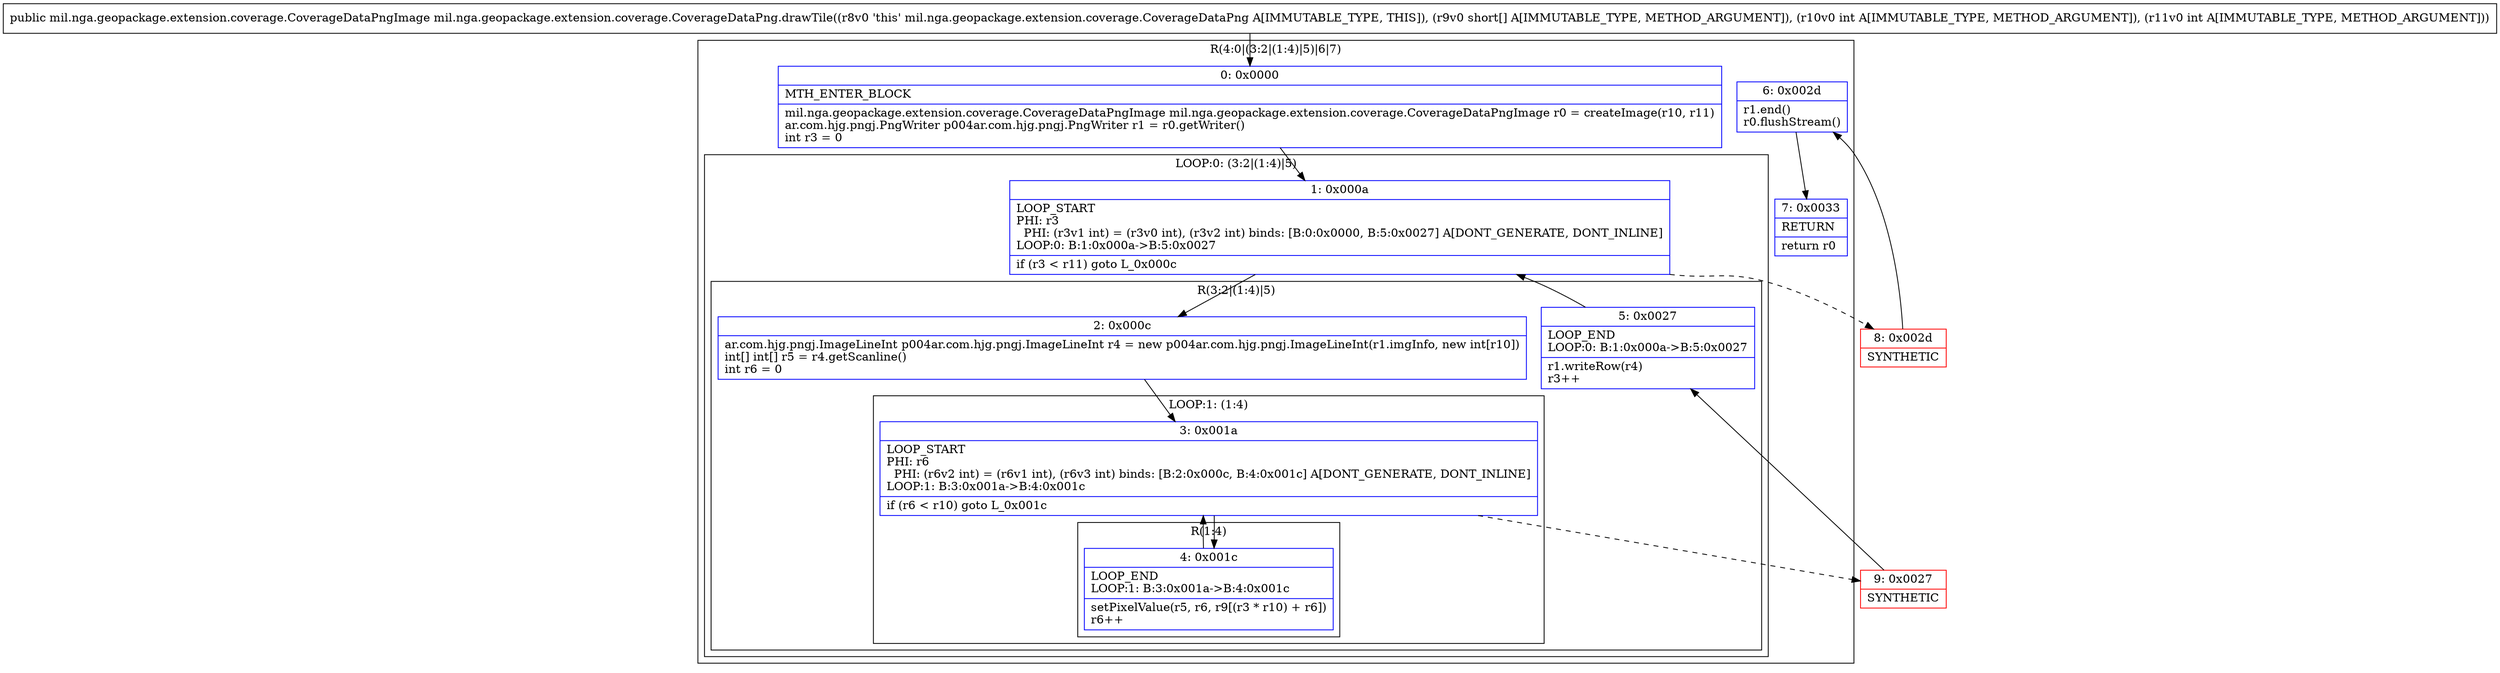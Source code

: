 digraph "CFG formil.nga.geopackage.extension.coverage.CoverageDataPng.drawTile([SII)Lmil\/nga\/geopackage\/extension\/coverage\/CoverageDataPngImage;" {
subgraph cluster_Region_93485260 {
label = "R(4:0|(3:2|(1:4)|5)|6|7)";
node [shape=record,color=blue];
Node_0 [shape=record,label="{0\:\ 0x0000|MTH_ENTER_BLOCK\l|mil.nga.geopackage.extension.coverage.CoverageDataPngImage mil.nga.geopackage.extension.coverage.CoverageDataPngImage r0 = createImage(r10, r11)\lar.com.hjg.pngj.PngWriter p004ar.com.hjg.pngj.PngWriter r1 = r0.getWriter()\lint r3 = 0\l}"];
subgraph cluster_LoopRegion_528547195 {
label = "LOOP:0: (3:2|(1:4)|5)";
node [shape=record,color=blue];
Node_1 [shape=record,label="{1\:\ 0x000a|LOOP_START\lPHI: r3 \l  PHI: (r3v1 int) = (r3v0 int), (r3v2 int) binds: [B:0:0x0000, B:5:0x0027] A[DONT_GENERATE, DONT_INLINE]\lLOOP:0: B:1:0x000a\-\>B:5:0x0027\l|if (r3 \< r11) goto L_0x000c\l}"];
subgraph cluster_Region_1732782301 {
label = "R(3:2|(1:4)|5)";
node [shape=record,color=blue];
Node_2 [shape=record,label="{2\:\ 0x000c|ar.com.hjg.pngj.ImageLineInt p004ar.com.hjg.pngj.ImageLineInt r4 = new p004ar.com.hjg.pngj.ImageLineInt(r1.imgInfo, new int[r10])\lint[] int[] r5 = r4.getScanline()\lint r6 = 0\l}"];
subgraph cluster_LoopRegion_804967245 {
label = "LOOP:1: (1:4)";
node [shape=record,color=blue];
Node_3 [shape=record,label="{3\:\ 0x001a|LOOP_START\lPHI: r6 \l  PHI: (r6v2 int) = (r6v1 int), (r6v3 int) binds: [B:2:0x000c, B:4:0x001c] A[DONT_GENERATE, DONT_INLINE]\lLOOP:1: B:3:0x001a\-\>B:4:0x001c\l|if (r6 \< r10) goto L_0x001c\l}"];
subgraph cluster_Region_968399022 {
label = "R(1:4)";
node [shape=record,color=blue];
Node_4 [shape=record,label="{4\:\ 0x001c|LOOP_END\lLOOP:1: B:3:0x001a\-\>B:4:0x001c\l|setPixelValue(r5, r6, r9[(r3 * r10) + r6])\lr6++\l}"];
}
}
Node_5 [shape=record,label="{5\:\ 0x0027|LOOP_END\lLOOP:0: B:1:0x000a\-\>B:5:0x0027\l|r1.writeRow(r4)\lr3++\l}"];
}
}
Node_6 [shape=record,label="{6\:\ 0x002d|r1.end()\lr0.flushStream()\l}"];
Node_7 [shape=record,label="{7\:\ 0x0033|RETURN\l|return r0\l}"];
}
Node_8 [shape=record,color=red,label="{8\:\ 0x002d|SYNTHETIC\l}"];
Node_9 [shape=record,color=red,label="{9\:\ 0x0027|SYNTHETIC\l}"];
MethodNode[shape=record,label="{public mil.nga.geopackage.extension.coverage.CoverageDataPngImage mil.nga.geopackage.extension.coverage.CoverageDataPng.drawTile((r8v0 'this' mil.nga.geopackage.extension.coverage.CoverageDataPng A[IMMUTABLE_TYPE, THIS]), (r9v0 short[] A[IMMUTABLE_TYPE, METHOD_ARGUMENT]), (r10v0 int A[IMMUTABLE_TYPE, METHOD_ARGUMENT]), (r11v0 int A[IMMUTABLE_TYPE, METHOD_ARGUMENT])) }"];
MethodNode -> Node_0;
Node_0 -> Node_1;
Node_1 -> Node_2;
Node_1 -> Node_8[style=dashed];
Node_2 -> Node_3;
Node_3 -> Node_4;
Node_3 -> Node_9[style=dashed];
Node_4 -> Node_3;
Node_5 -> Node_1;
Node_6 -> Node_7;
Node_8 -> Node_6;
Node_9 -> Node_5;
}

